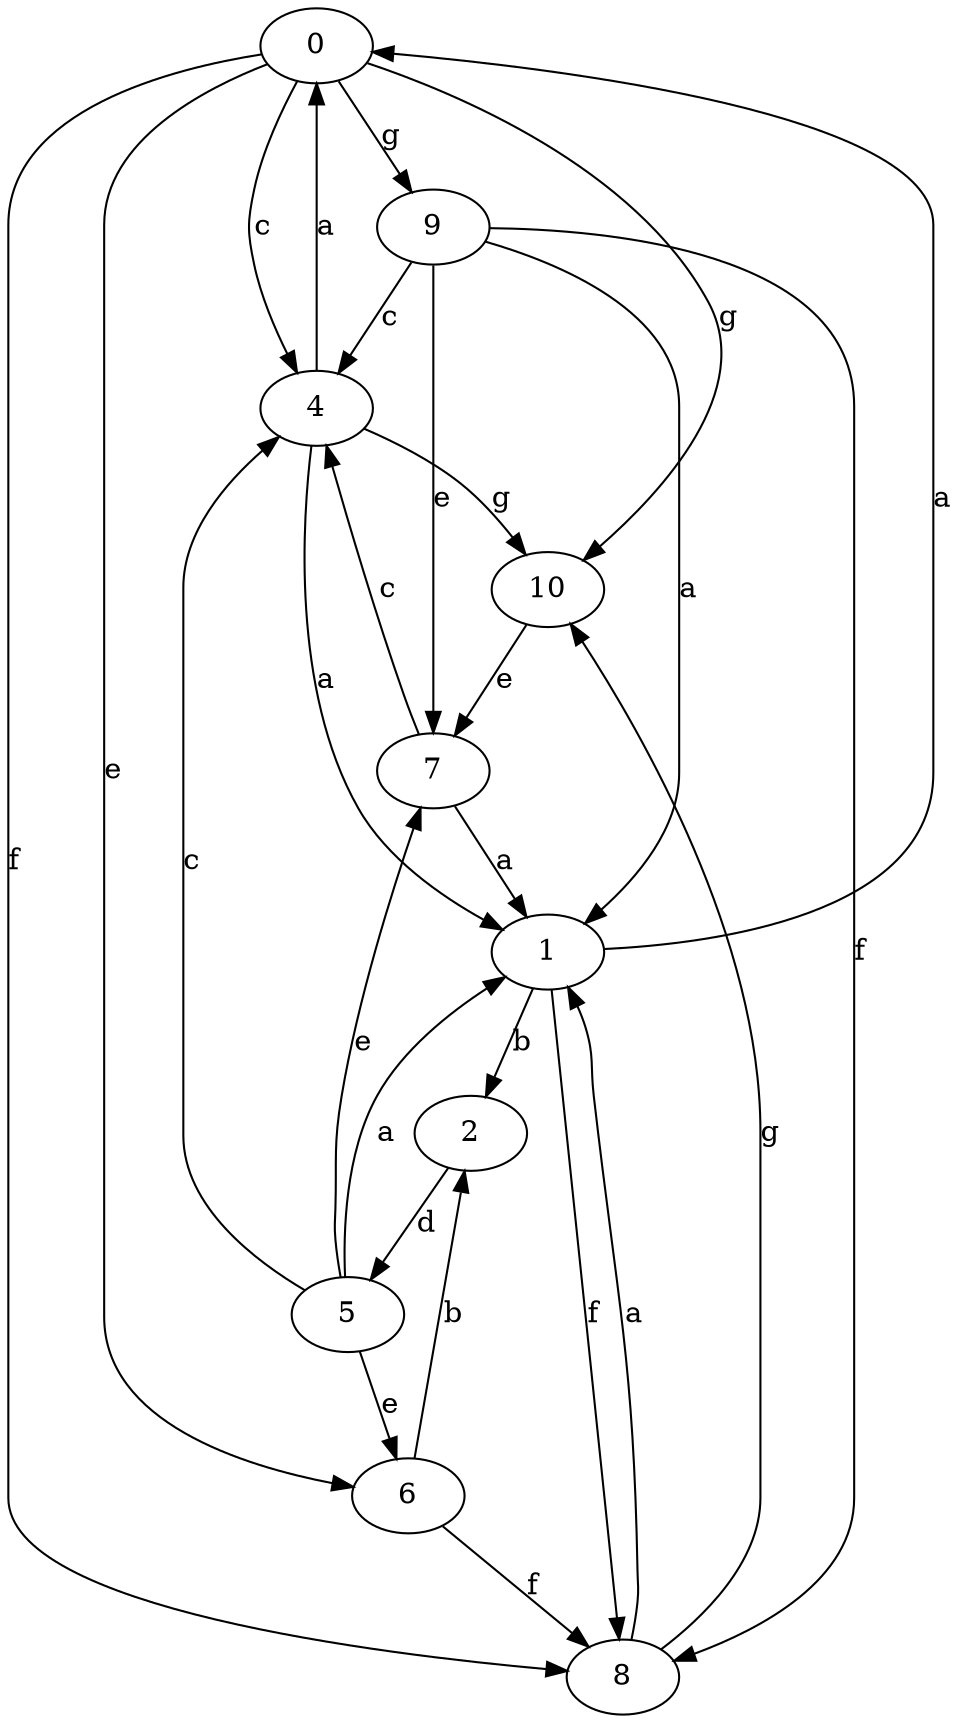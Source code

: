 strict digraph  {
0;
1;
2;
4;
5;
6;
7;
8;
9;
10;
0 -> 4  [label=c];
0 -> 6  [label=e];
0 -> 8  [label=f];
0 -> 9  [label=g];
0 -> 10  [label=g];
1 -> 0  [label=a];
1 -> 2  [label=b];
1 -> 8  [label=f];
2 -> 5  [label=d];
4 -> 0  [label=a];
4 -> 1  [label=a];
4 -> 10  [label=g];
5 -> 1  [label=a];
5 -> 4  [label=c];
5 -> 6  [label=e];
5 -> 7  [label=e];
6 -> 2  [label=b];
6 -> 8  [label=f];
7 -> 1  [label=a];
7 -> 4  [label=c];
8 -> 1  [label=a];
8 -> 10  [label=g];
9 -> 1  [label=a];
9 -> 4  [label=c];
9 -> 7  [label=e];
9 -> 8  [label=f];
10 -> 7  [label=e];
}
